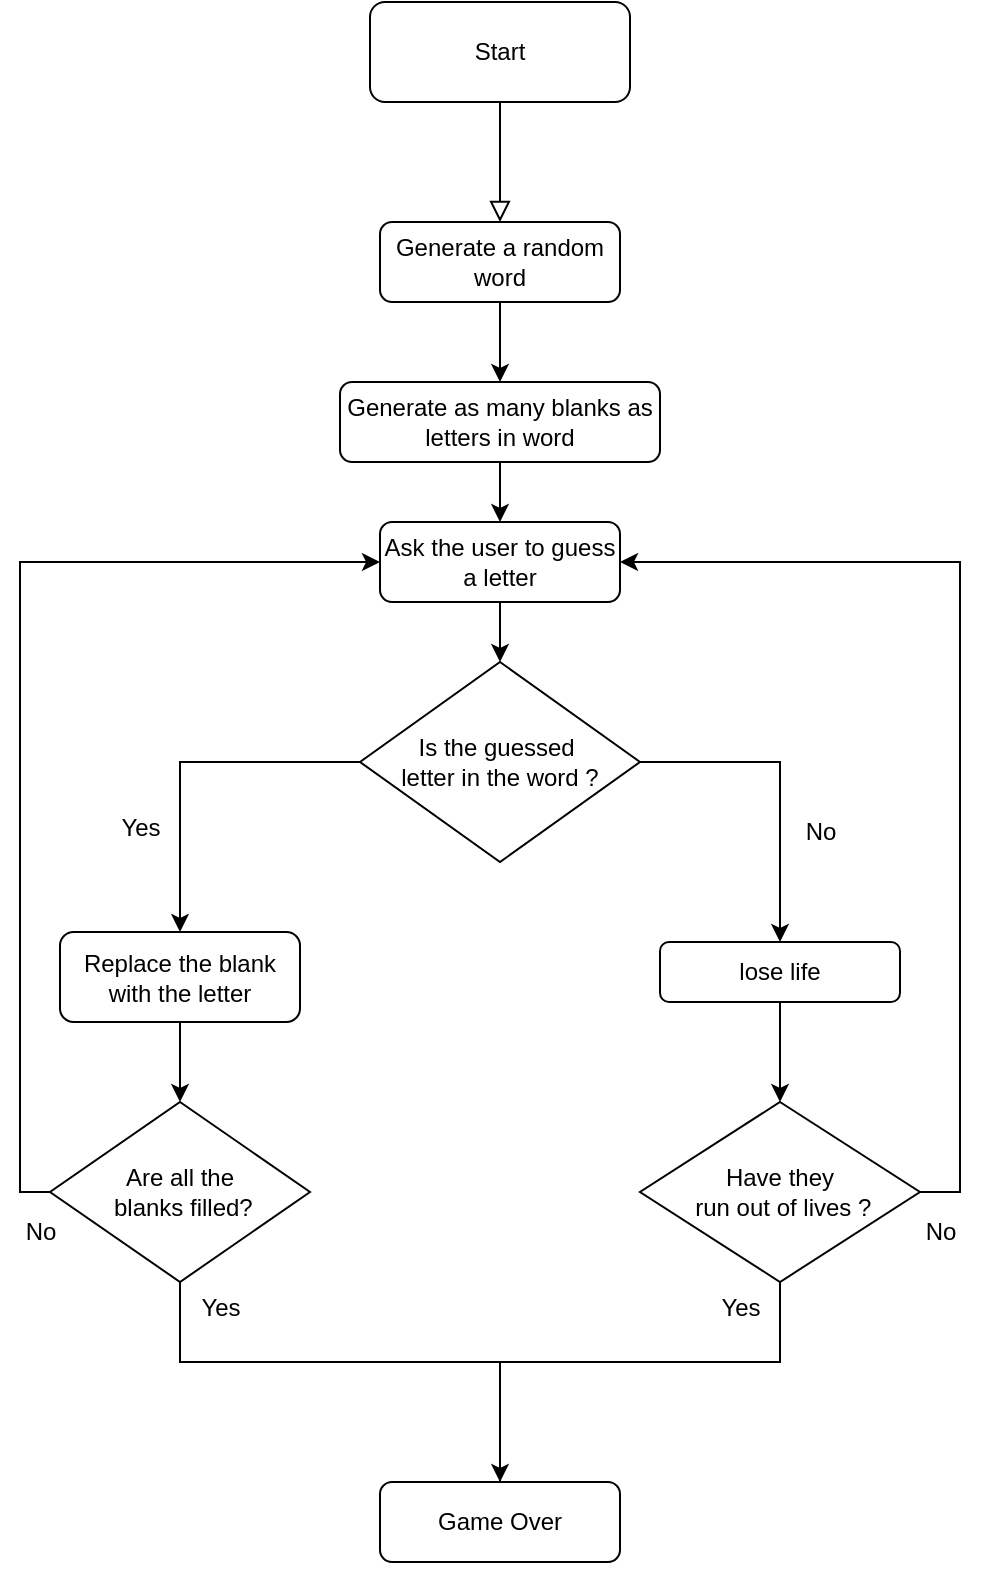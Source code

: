 <mxfile version="25.0.3">
  <diagram id="C5RBs43oDa-KdzZeNtuy" name="Page-1">
    <mxGraphModel dx="1817" dy="954" grid="1" gridSize="10" guides="1" tooltips="1" connect="1" arrows="1" fold="1" page="1" pageScale="1" pageWidth="827" pageHeight="1169" math="0" shadow="0">
      <root>
        <mxCell id="WIyWlLk6GJQsqaUBKTNV-0" />
        <mxCell id="WIyWlLk6GJQsqaUBKTNV-1" parent="WIyWlLk6GJQsqaUBKTNV-0" />
        <mxCell id="WIyWlLk6GJQsqaUBKTNV-2" value="" style="rounded=0;html=1;jettySize=auto;orthogonalLoop=1;fontSize=11;endArrow=block;endFill=0;endSize=8;strokeWidth=1;shadow=0;labelBackgroundColor=none;edgeStyle=orthogonalEdgeStyle;" parent="WIyWlLk6GJQsqaUBKTNV-1" source="WIyWlLk6GJQsqaUBKTNV-3" edge="1">
          <mxGeometry relative="1" as="geometry">
            <mxPoint x="220" y="170" as="targetPoint" />
          </mxGeometry>
        </mxCell>
        <mxCell id="WIyWlLk6GJQsqaUBKTNV-3" value="Start" style="rounded=1;whiteSpace=wrap;html=1;fontSize=12;glass=0;strokeWidth=1;shadow=0;" parent="WIyWlLk6GJQsqaUBKTNV-1" vertex="1">
          <mxGeometry x="155" y="60" width="130" height="50" as="geometry" />
        </mxCell>
        <mxCell id="WIyWlLk6GJQsqaUBKTNV-4" value="" style="rounded=0;html=1;jettySize=auto;orthogonalLoop=1;fontSize=11;endArrow=block;endFill=0;endSize=8;strokeWidth=1;shadow=0;labelBackgroundColor=none;edgeStyle=orthogonalEdgeStyle;" parent="WIyWlLk6GJQsqaUBKTNV-1" edge="1">
          <mxGeometry y="20" relative="1" as="geometry">
            <mxPoint as="offset" />
            <mxPoint x="220" y="250" as="sourcePoint" />
            <mxPoint x="220.029" y="290.023" as="targetPoint" />
          </mxGeometry>
        </mxCell>
        <mxCell id="mggGnrFM-VEsw6DrHay8-2" style="edgeStyle=orthogonalEdgeStyle;rounded=0;orthogonalLoop=1;jettySize=auto;html=1;" edge="1" parent="WIyWlLk6GJQsqaUBKTNV-1" source="WIyWlLk6GJQsqaUBKTNV-7" target="mggGnrFM-VEsw6DrHay8-0">
          <mxGeometry relative="1" as="geometry" />
        </mxCell>
        <mxCell id="WIyWlLk6GJQsqaUBKTNV-7" value="Generate a random word" style="rounded=1;whiteSpace=wrap;html=1;fontSize=12;glass=0;strokeWidth=1;shadow=0;" parent="WIyWlLk6GJQsqaUBKTNV-1" vertex="1">
          <mxGeometry x="160" y="170" width="120" height="40" as="geometry" />
        </mxCell>
        <mxCell id="mggGnrFM-VEsw6DrHay8-5" style="edgeStyle=orthogonalEdgeStyle;rounded=0;orthogonalLoop=1;jettySize=auto;html=1;entryX=0.5;entryY=0;entryDx=0;entryDy=0;" edge="1" parent="WIyWlLk6GJQsqaUBKTNV-1" source="WIyWlLk6GJQsqaUBKTNV-12" target="mggGnrFM-VEsw6DrHay8-4">
          <mxGeometry relative="1" as="geometry" />
        </mxCell>
        <mxCell id="WIyWlLk6GJQsqaUBKTNV-12" value="Ask the user to guess a letter" style="rounded=1;whiteSpace=wrap;html=1;fontSize=12;glass=0;strokeWidth=1;shadow=0;" parent="WIyWlLk6GJQsqaUBKTNV-1" vertex="1">
          <mxGeometry x="160" y="320" width="120" height="40" as="geometry" />
        </mxCell>
        <mxCell id="mggGnrFM-VEsw6DrHay8-3" style="edgeStyle=orthogonalEdgeStyle;rounded=0;orthogonalLoop=1;jettySize=auto;html=1;" edge="1" parent="WIyWlLk6GJQsqaUBKTNV-1" source="mggGnrFM-VEsw6DrHay8-0" target="WIyWlLk6GJQsqaUBKTNV-12">
          <mxGeometry relative="1" as="geometry" />
        </mxCell>
        <mxCell id="mggGnrFM-VEsw6DrHay8-0" value="Generate as many blanks as letters in word" style="rounded=1;whiteSpace=wrap;html=1;fontSize=12;glass=0;strokeWidth=1;shadow=0;" vertex="1" parent="WIyWlLk6GJQsqaUBKTNV-1">
          <mxGeometry x="140" y="250" width="160" height="40" as="geometry" />
        </mxCell>
        <mxCell id="mggGnrFM-VEsw6DrHay8-7" style="edgeStyle=orthogonalEdgeStyle;rounded=0;orthogonalLoop=1;jettySize=auto;html=1;entryX=0.5;entryY=0;entryDx=0;entryDy=0;" edge="1" parent="WIyWlLk6GJQsqaUBKTNV-1" source="mggGnrFM-VEsw6DrHay8-4" target="mggGnrFM-VEsw6DrHay8-6">
          <mxGeometry relative="1" as="geometry" />
        </mxCell>
        <mxCell id="mggGnrFM-VEsw6DrHay8-10" style="edgeStyle=orthogonalEdgeStyle;rounded=0;orthogonalLoop=1;jettySize=auto;html=1;" edge="1" parent="WIyWlLk6GJQsqaUBKTNV-1" source="mggGnrFM-VEsw6DrHay8-4" target="mggGnrFM-VEsw6DrHay8-9">
          <mxGeometry relative="1" as="geometry" />
        </mxCell>
        <mxCell id="mggGnrFM-VEsw6DrHay8-4" value="Is the guessed&amp;nbsp;&lt;div&gt;letter in the word ?&lt;/div&gt;" style="rhombus;whiteSpace=wrap;html=1;" vertex="1" parent="WIyWlLk6GJQsqaUBKTNV-1">
          <mxGeometry x="150" y="390" width="140" height="100" as="geometry" />
        </mxCell>
        <mxCell id="mggGnrFM-VEsw6DrHay8-17" style="edgeStyle=orthogonalEdgeStyle;rounded=0;orthogonalLoop=1;jettySize=auto;html=1;entryX=0.5;entryY=0;entryDx=0;entryDy=0;" edge="1" parent="WIyWlLk6GJQsqaUBKTNV-1" source="mggGnrFM-VEsw6DrHay8-6" target="mggGnrFM-VEsw6DrHay8-12">
          <mxGeometry relative="1" as="geometry" />
        </mxCell>
        <mxCell id="mggGnrFM-VEsw6DrHay8-6" value="Replace the blank with the letter" style="rounded=1;whiteSpace=wrap;html=1;" vertex="1" parent="WIyWlLk6GJQsqaUBKTNV-1">
          <mxGeometry y="525" width="120" height="45" as="geometry" />
        </mxCell>
        <mxCell id="mggGnrFM-VEsw6DrHay8-8" value="Yes" style="text;html=1;align=center;verticalAlign=middle;resizable=0;points=[];autosize=1;strokeColor=none;fillColor=none;" vertex="1" parent="WIyWlLk6GJQsqaUBKTNV-1">
          <mxGeometry x="20" y="458" width="40" height="30" as="geometry" />
        </mxCell>
        <mxCell id="mggGnrFM-VEsw6DrHay8-16" style="edgeStyle=orthogonalEdgeStyle;rounded=0;orthogonalLoop=1;jettySize=auto;html=1;entryX=0.5;entryY=0;entryDx=0;entryDy=0;" edge="1" parent="WIyWlLk6GJQsqaUBKTNV-1" source="mggGnrFM-VEsw6DrHay8-9" target="mggGnrFM-VEsw6DrHay8-13">
          <mxGeometry relative="1" as="geometry" />
        </mxCell>
        <mxCell id="mggGnrFM-VEsw6DrHay8-9" value="lose life" style="rounded=1;whiteSpace=wrap;html=1;" vertex="1" parent="WIyWlLk6GJQsqaUBKTNV-1">
          <mxGeometry x="300" y="530" width="120" height="30" as="geometry" />
        </mxCell>
        <mxCell id="mggGnrFM-VEsw6DrHay8-11" value="No" style="text;html=1;align=center;verticalAlign=middle;resizable=0;points=[];autosize=1;strokeColor=none;fillColor=none;" vertex="1" parent="WIyWlLk6GJQsqaUBKTNV-1">
          <mxGeometry x="360" y="460" width="40" height="30" as="geometry" />
        </mxCell>
        <mxCell id="mggGnrFM-VEsw6DrHay8-21" style="edgeStyle=orthogonalEdgeStyle;rounded=0;orthogonalLoop=1;jettySize=auto;html=1;" edge="1" parent="WIyWlLk6GJQsqaUBKTNV-1" source="mggGnrFM-VEsw6DrHay8-12">
          <mxGeometry relative="1" as="geometry">
            <mxPoint x="220" y="800" as="targetPoint" />
            <Array as="points">
              <mxPoint x="60" y="740" />
              <mxPoint x="220" y="740" />
            </Array>
          </mxGeometry>
        </mxCell>
        <mxCell id="mggGnrFM-VEsw6DrHay8-12" value="Are all the&lt;div&gt;&amp;nbsp;blanks filled?&lt;/div&gt;" style="rhombus;whiteSpace=wrap;html=1;" vertex="1" parent="WIyWlLk6GJQsqaUBKTNV-1">
          <mxGeometry x="-5" y="610" width="130" height="90" as="geometry" />
        </mxCell>
        <mxCell id="mggGnrFM-VEsw6DrHay8-18" style="edgeStyle=orthogonalEdgeStyle;rounded=0;orthogonalLoop=1;jettySize=auto;html=1;exitX=1;exitY=0.5;exitDx=0;exitDy=0;entryX=1;entryY=0.5;entryDx=0;entryDy=0;" edge="1" parent="WIyWlLk6GJQsqaUBKTNV-1" source="mggGnrFM-VEsw6DrHay8-13" target="WIyWlLk6GJQsqaUBKTNV-12">
          <mxGeometry relative="1" as="geometry">
            <mxPoint x="280.004" y="655.029" as="sourcePoint" />
            <mxPoint x="209.96" y="370" as="targetPoint" />
            <Array as="points">
              <mxPoint x="450" y="655" />
              <mxPoint x="450" y="340" />
            </Array>
          </mxGeometry>
        </mxCell>
        <mxCell id="mggGnrFM-VEsw6DrHay8-22" style="edgeStyle=orthogonalEdgeStyle;rounded=0;orthogonalLoop=1;jettySize=auto;html=1;entryX=0.5;entryY=0;entryDx=0;entryDy=0;exitX=0.5;exitY=1;exitDx=0;exitDy=0;" edge="1" parent="WIyWlLk6GJQsqaUBKTNV-1" source="mggGnrFM-VEsw6DrHay8-13">
          <mxGeometry relative="1" as="geometry">
            <mxPoint x="360" y="740" as="sourcePoint" />
            <mxPoint x="220.0" y="840.0" as="targetPoint" />
            <Array as="points">
              <mxPoint x="360" y="740" />
              <mxPoint x="220" y="740" />
            </Array>
          </mxGeometry>
        </mxCell>
        <mxCell id="mggGnrFM-VEsw6DrHay8-13" value="Have they&lt;div&gt;&amp;nbsp;run out of lives ?&lt;/div&gt;" style="rhombus;whiteSpace=wrap;html=1;" vertex="1" parent="WIyWlLk6GJQsqaUBKTNV-1">
          <mxGeometry x="290" y="610" width="140" height="90" as="geometry" />
        </mxCell>
        <mxCell id="mggGnrFM-VEsw6DrHay8-19" style="edgeStyle=orthogonalEdgeStyle;rounded=0;orthogonalLoop=1;jettySize=auto;html=1;exitX=0;exitY=0.5;exitDx=0;exitDy=0;entryX=0;entryY=0.5;entryDx=0;entryDy=0;" edge="1" parent="WIyWlLk6GJQsqaUBKTNV-1" source="mggGnrFM-VEsw6DrHay8-12" target="WIyWlLk6GJQsqaUBKTNV-12">
          <mxGeometry relative="1" as="geometry">
            <mxPoint x="440" y="655" as="sourcePoint" />
            <mxPoint x="290" y="350" as="targetPoint" />
            <Array as="points">
              <mxPoint x="-5" y="655" />
              <mxPoint x="-20" y="655" />
              <mxPoint x="-20" y="340" />
            </Array>
          </mxGeometry>
        </mxCell>
        <mxCell id="mggGnrFM-VEsw6DrHay8-20" value="Game Over" style="rounded=1;whiteSpace=wrap;html=1;fontSize=12;glass=0;strokeWidth=1;shadow=0;" vertex="1" parent="WIyWlLk6GJQsqaUBKTNV-1">
          <mxGeometry x="160" y="800" width="120" height="40" as="geometry" />
        </mxCell>
        <mxCell id="mggGnrFM-VEsw6DrHay8-23" value="Yes" style="text;html=1;align=center;verticalAlign=middle;resizable=0;points=[];autosize=1;strokeColor=none;fillColor=none;" vertex="1" parent="WIyWlLk6GJQsqaUBKTNV-1">
          <mxGeometry x="60" y="698" width="40" height="30" as="geometry" />
        </mxCell>
        <mxCell id="mggGnrFM-VEsw6DrHay8-24" value="Yes" style="text;html=1;align=center;verticalAlign=middle;resizable=0;points=[];autosize=1;strokeColor=none;fillColor=none;" vertex="1" parent="WIyWlLk6GJQsqaUBKTNV-1">
          <mxGeometry x="320" y="698" width="40" height="30" as="geometry" />
        </mxCell>
        <mxCell id="mggGnrFM-VEsw6DrHay8-25" value="No" style="text;html=1;align=center;verticalAlign=middle;resizable=0;points=[];autosize=1;strokeColor=none;fillColor=none;" vertex="1" parent="WIyWlLk6GJQsqaUBKTNV-1">
          <mxGeometry x="420" y="660" width="40" height="30" as="geometry" />
        </mxCell>
        <mxCell id="mggGnrFM-VEsw6DrHay8-26" value="No" style="text;html=1;align=center;verticalAlign=middle;resizable=0;points=[];autosize=1;strokeColor=none;fillColor=none;" vertex="1" parent="WIyWlLk6GJQsqaUBKTNV-1">
          <mxGeometry x="-30" y="660" width="40" height="30" as="geometry" />
        </mxCell>
      </root>
    </mxGraphModel>
  </diagram>
</mxfile>
